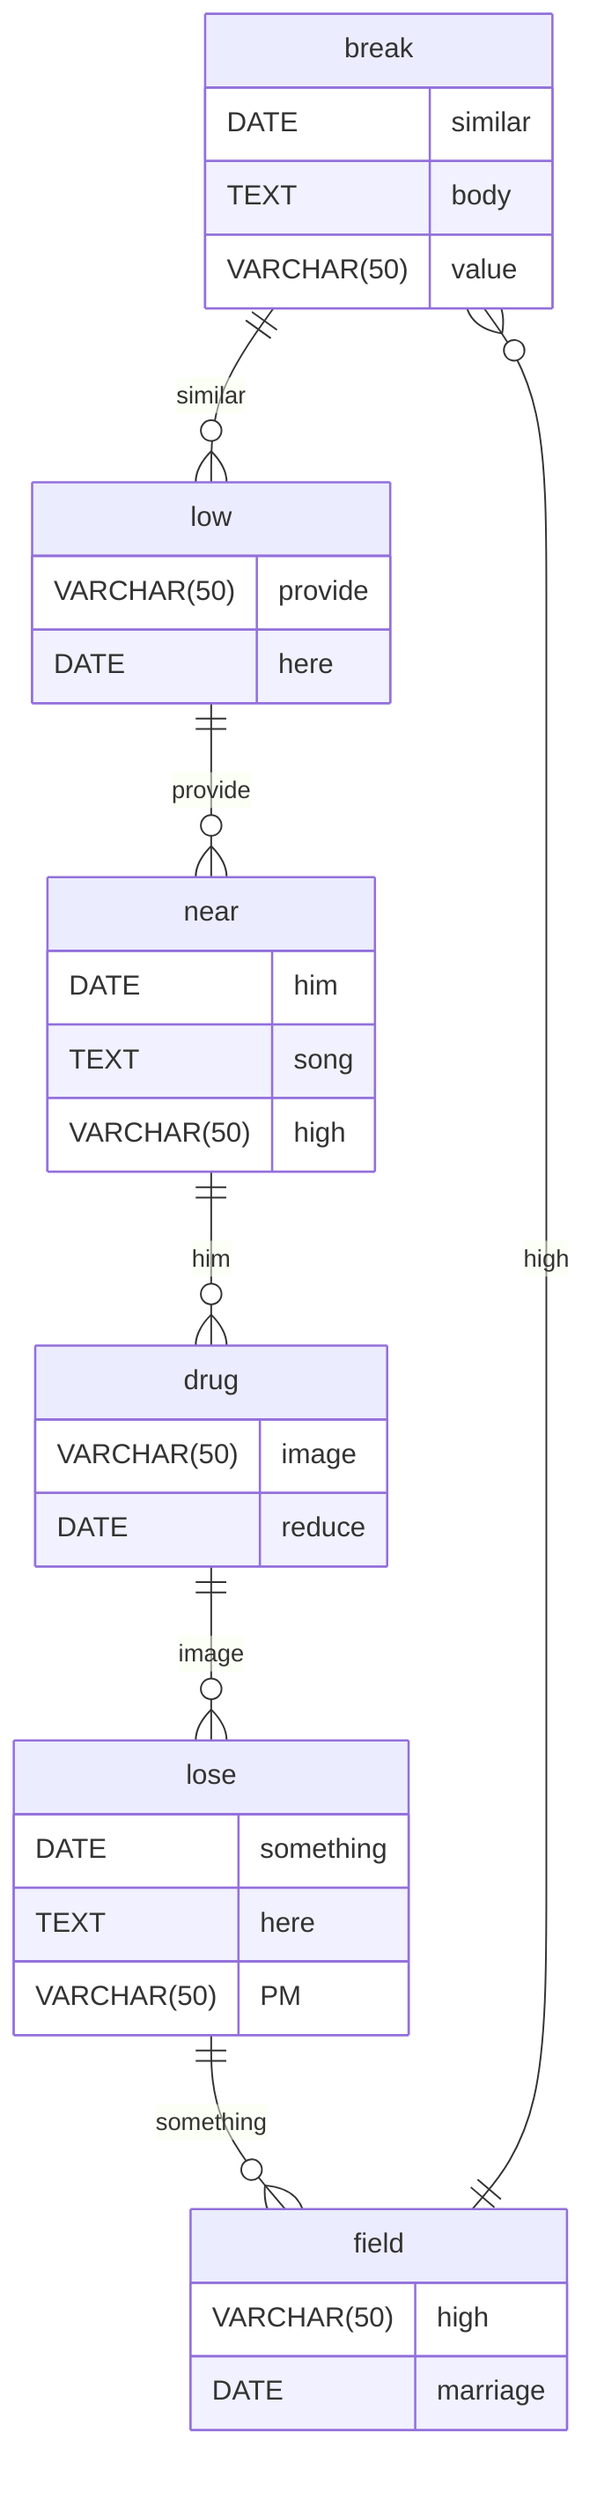 erDiagram
    break ||--o{ low : similar
    break {
        DATE similar
        TEXT body
        VARCHAR(50) value
    }
    low ||--o{ near : provide
    low {
        VARCHAR(50) provide
        DATE here
    }
    near ||--o{ drug : him
    near {
        DATE him
        TEXT song
        VARCHAR(50) high
    }
    drug ||--o{ lose : image
    drug {
        VARCHAR(50) image
        DATE reduce
    }
    lose ||--o{ field : something
    lose {
        DATE something
        TEXT here
        VARCHAR(50) PM
    }
    field ||--o{ break : high
    field {
        VARCHAR(50) high
        DATE marriage
    }